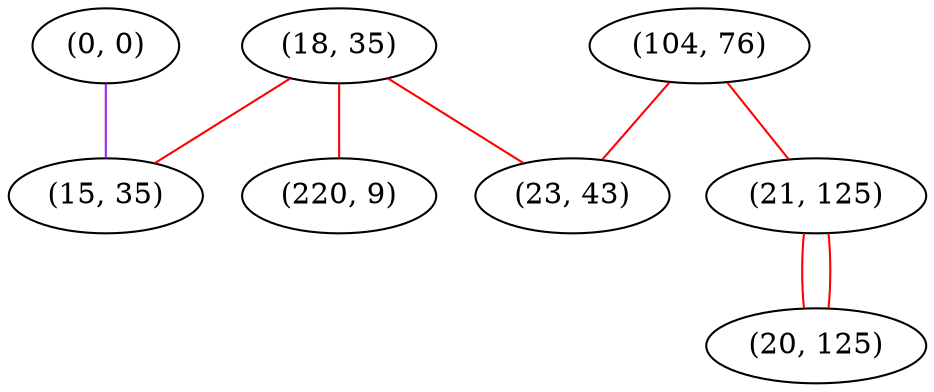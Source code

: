 graph "" {
"(0, 0)";
"(18, 35)";
"(104, 76)";
"(15, 35)";
"(220, 9)";
"(21, 125)";
"(20, 125)";
"(23, 43)";
"(0, 0)" -- "(15, 35)"  [color=purple, key=0, weight=4];
"(18, 35)" -- "(15, 35)"  [color=red, key=0, weight=1];
"(18, 35)" -- "(220, 9)"  [color=red, key=0, weight=1];
"(18, 35)" -- "(23, 43)"  [color=red, key=0, weight=1];
"(104, 76)" -- "(23, 43)"  [color=red, key=0, weight=1];
"(104, 76)" -- "(21, 125)"  [color=red, key=0, weight=1];
"(21, 125)" -- "(20, 125)"  [color=red, key=0, weight=1];
"(21, 125)" -- "(20, 125)"  [color=red, key=1, weight=1];
}
